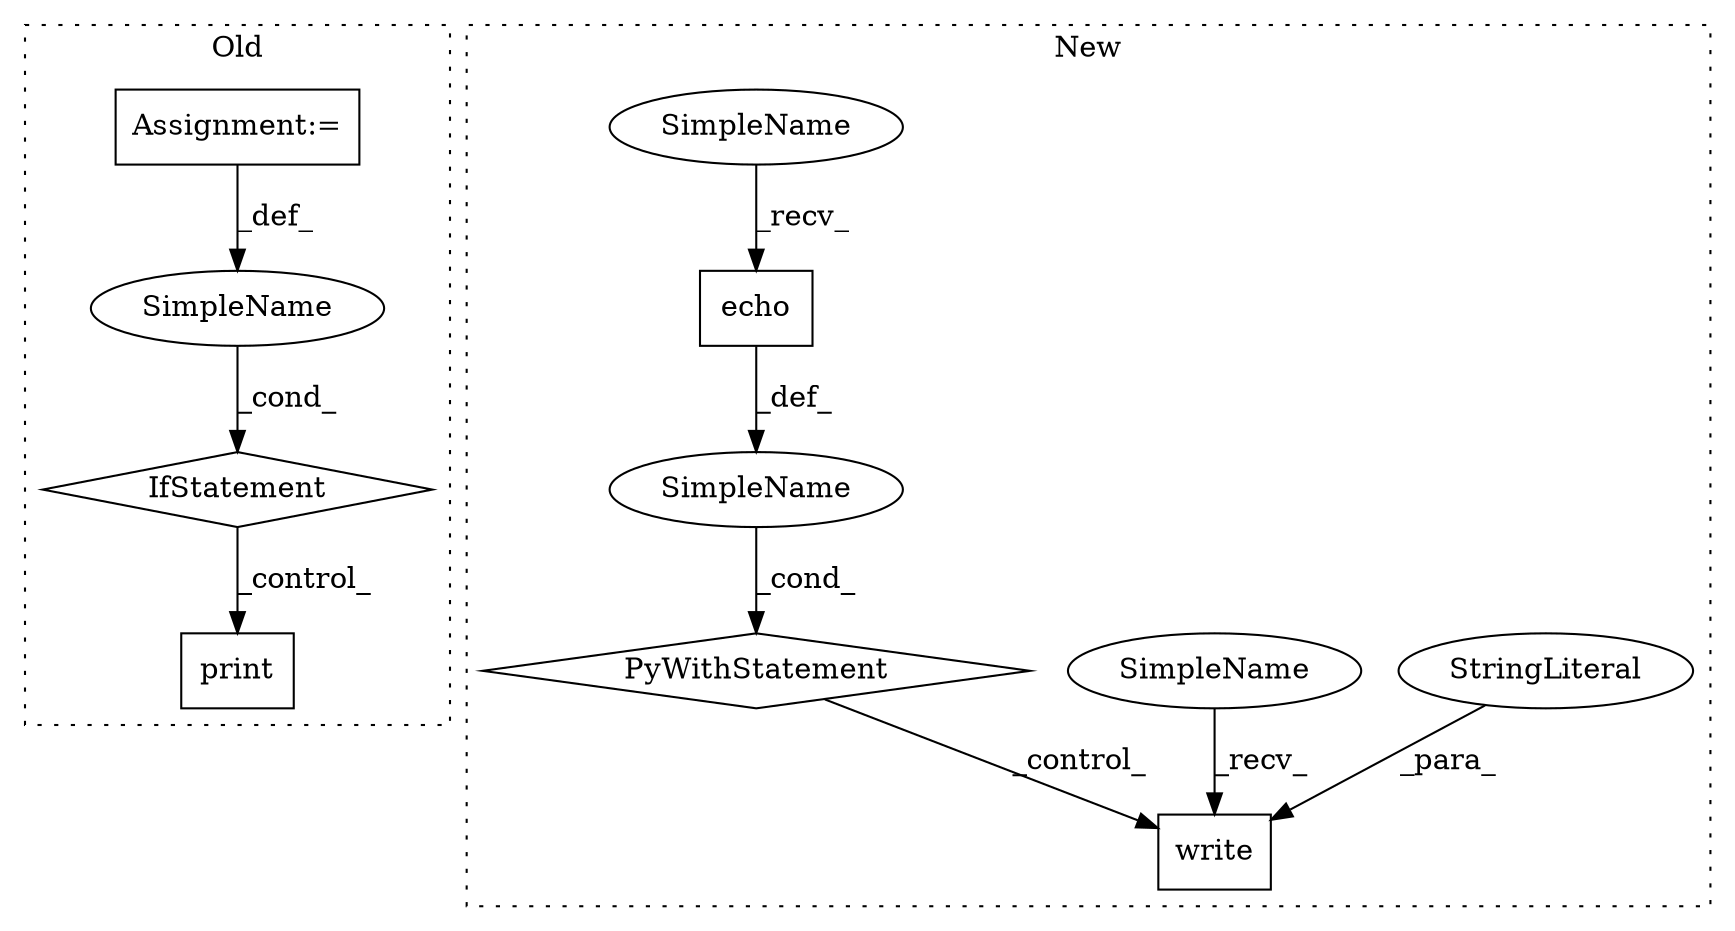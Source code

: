 digraph G {
subgraph cluster0 {
1 [label="IfStatement" a="25" s="129,139" l="4,2" shape="diamond"];
3 [label="SimpleName" a="42" s="" l="" shape="ellipse"];
4 [label="print" a="32" s="149,175" l="6,1" shape="box"];
9 [label="Assignment:=" a="7" s="88" l="1" shape="box"];
label = "Old";
style="dotted";
}
subgraph cluster1 {
2 [label="echo" a="32" s="346" l="6" shape="box"];
5 [label="PyWithStatement" a="104" s="326,352" l="10,2" shape="diamond"];
6 [label="SimpleName" a="42" s="" l="" shape="ellipse"];
7 [label="write" a="32" s="475,497" l="6,1" shape="box"];
8 [label="StringLiteral" a="45" s="481" l="9" shape="ellipse"];
10 [label="SimpleName" a="42" s="465" l="9" shape="ellipse"];
11 [label="SimpleName" a="42" s="336" l="9" shape="ellipse"];
label = "New";
style="dotted";
}
1 -> 4 [label="_control_"];
2 -> 6 [label="_def_"];
3 -> 1 [label="_cond_"];
5 -> 7 [label="_control_"];
6 -> 5 [label="_cond_"];
8 -> 7 [label="_para_"];
9 -> 3 [label="_def_"];
10 -> 7 [label="_recv_"];
11 -> 2 [label="_recv_"];
}